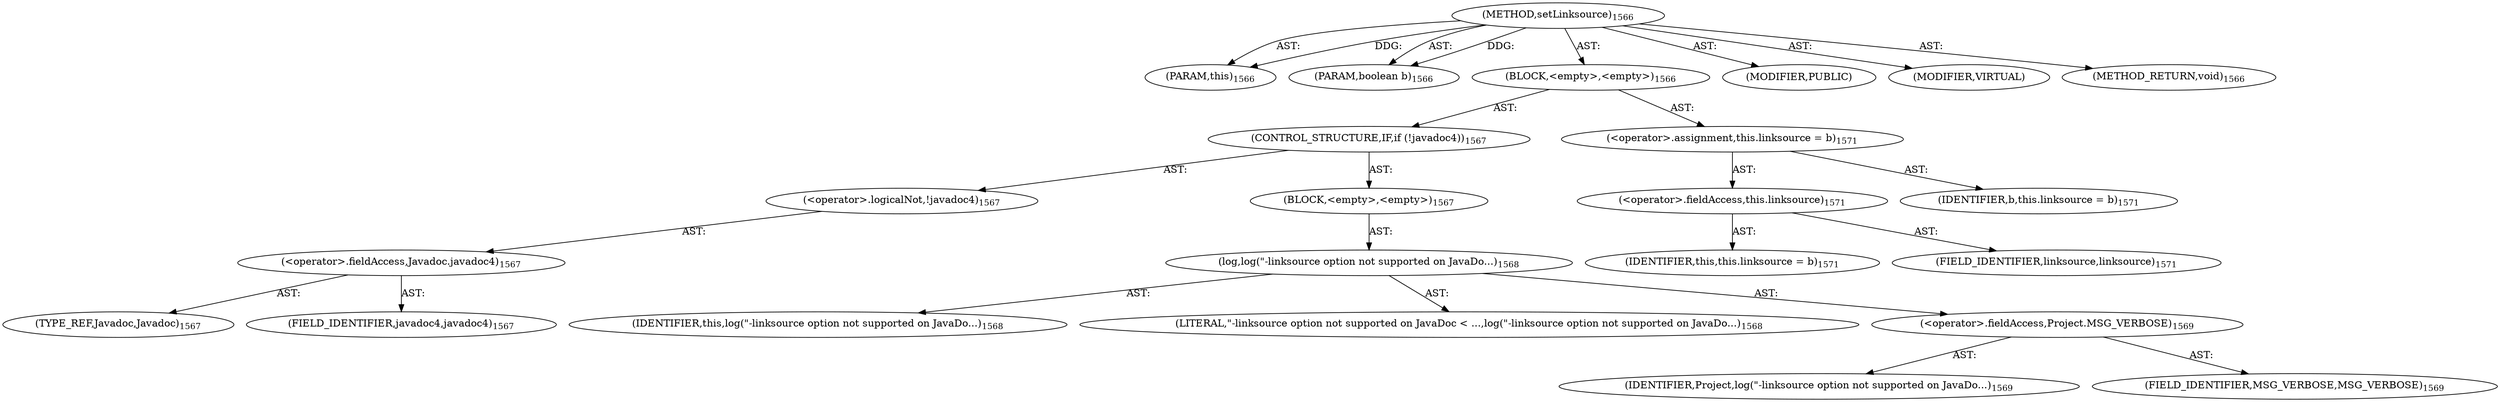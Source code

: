 digraph "setLinksource" {  
"111669149820" [label = <(METHOD,setLinksource)<SUB>1566</SUB>> ]
"115964117059" [label = <(PARAM,this)<SUB>1566</SUB>> ]
"115964117224" [label = <(PARAM,boolean b)<SUB>1566</SUB>> ]
"25769803975" [label = <(BLOCK,&lt;empty&gt;,&lt;empty&gt;)<SUB>1566</SUB>> ]
"47244640326" [label = <(CONTROL_STRUCTURE,IF,if (!javadoc4))<SUB>1567</SUB>> ]
"30064771714" [label = <(&lt;operator&gt;.logicalNot,!javadoc4)<SUB>1567</SUB>> ]
"30064771715" [label = <(&lt;operator&gt;.fieldAccess,Javadoc.javadoc4)<SUB>1567</SUB>> ]
"180388626453" [label = <(TYPE_REF,Javadoc,Javadoc)<SUB>1567</SUB>> ]
"55834575046" [label = <(FIELD_IDENTIFIER,javadoc4,javadoc4)<SUB>1567</SUB>> ]
"25769803976" [label = <(BLOCK,&lt;empty&gt;,&lt;empty&gt;)<SUB>1567</SUB>> ]
"30064771716" [label = <(log,log(&quot;-linksource option not supported on JavaDo...)<SUB>1568</SUB>> ]
"68719476812" [label = <(IDENTIFIER,this,log(&quot;-linksource option not supported on JavaDo...)<SUB>1568</SUB>> ]
"90194313318" [label = <(LITERAL,&quot;-linksource option not supported on JavaDoc &lt; ...,log(&quot;-linksource option not supported on JavaDo...)<SUB>1568</SUB>> ]
"30064771717" [label = <(&lt;operator&gt;.fieldAccess,Project.MSG_VERBOSE)<SUB>1569</SUB>> ]
"68719477262" [label = <(IDENTIFIER,Project,log(&quot;-linksource option not supported on JavaDo...)<SUB>1569</SUB>> ]
"55834575047" [label = <(FIELD_IDENTIFIER,MSG_VERBOSE,MSG_VERBOSE)<SUB>1569</SUB>> ]
"30064771718" [label = <(&lt;operator&gt;.assignment,this.linksource = b)<SUB>1571</SUB>> ]
"30064771719" [label = <(&lt;operator&gt;.fieldAccess,this.linksource)<SUB>1571</SUB>> ]
"68719476813" [label = <(IDENTIFIER,this,this.linksource = b)<SUB>1571</SUB>> ]
"55834575048" [label = <(FIELD_IDENTIFIER,linksource,linksource)<SUB>1571</SUB>> ]
"68719477263" [label = <(IDENTIFIER,b,this.linksource = b)<SUB>1571</SUB>> ]
"133143986486" [label = <(MODIFIER,PUBLIC)> ]
"133143986487" [label = <(MODIFIER,VIRTUAL)> ]
"128849019004" [label = <(METHOD_RETURN,void)<SUB>1566</SUB>> ]
  "111669149820" -> "115964117059"  [ label = "AST: "] 
  "111669149820" -> "115964117224"  [ label = "AST: "] 
  "111669149820" -> "25769803975"  [ label = "AST: "] 
  "111669149820" -> "133143986486"  [ label = "AST: "] 
  "111669149820" -> "133143986487"  [ label = "AST: "] 
  "111669149820" -> "128849019004"  [ label = "AST: "] 
  "25769803975" -> "47244640326"  [ label = "AST: "] 
  "25769803975" -> "30064771718"  [ label = "AST: "] 
  "47244640326" -> "30064771714"  [ label = "AST: "] 
  "47244640326" -> "25769803976"  [ label = "AST: "] 
  "30064771714" -> "30064771715"  [ label = "AST: "] 
  "30064771715" -> "180388626453"  [ label = "AST: "] 
  "30064771715" -> "55834575046"  [ label = "AST: "] 
  "25769803976" -> "30064771716"  [ label = "AST: "] 
  "30064771716" -> "68719476812"  [ label = "AST: "] 
  "30064771716" -> "90194313318"  [ label = "AST: "] 
  "30064771716" -> "30064771717"  [ label = "AST: "] 
  "30064771717" -> "68719477262"  [ label = "AST: "] 
  "30064771717" -> "55834575047"  [ label = "AST: "] 
  "30064771718" -> "30064771719"  [ label = "AST: "] 
  "30064771718" -> "68719477263"  [ label = "AST: "] 
  "30064771719" -> "68719476813"  [ label = "AST: "] 
  "30064771719" -> "55834575048"  [ label = "AST: "] 
  "111669149820" -> "115964117059"  [ label = "DDG: "] 
  "111669149820" -> "115964117224"  [ label = "DDG: "] 
}
